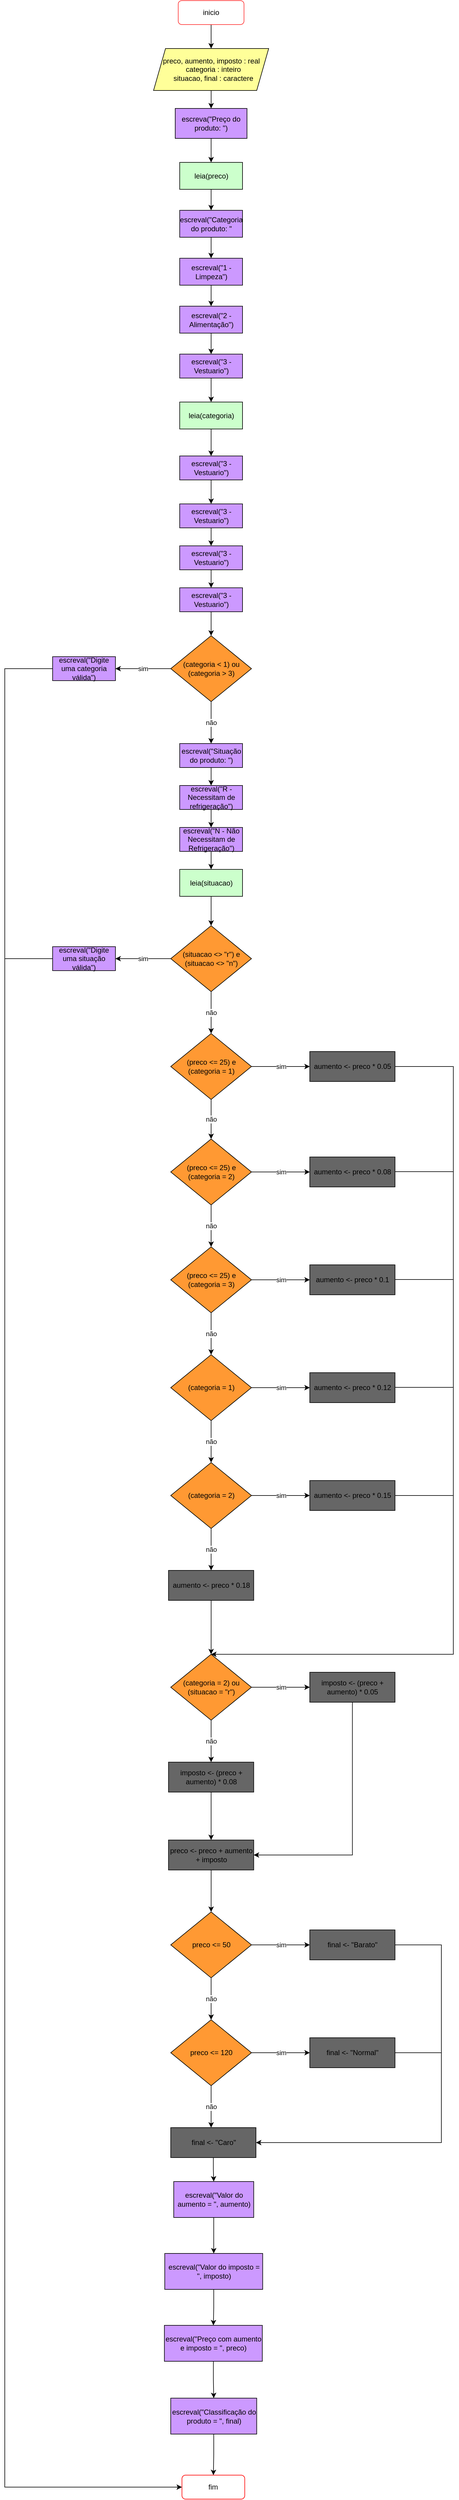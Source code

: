 <mxfile version="17.4.6" type="device"><diagram id="C5RBs43oDa-KdzZeNtuy" name="Page-1"><mxGraphModel dx="1826" dy="816" grid="1" gridSize="10" guides="1" tooltips="1" connect="1" arrows="1" fold="1" page="1" pageScale="1" pageWidth="827" pageHeight="1169" math="0" shadow="0"><root><mxCell id="WIyWlLk6GJQsqaUBKTNV-0"/><mxCell id="WIyWlLk6GJQsqaUBKTNV-1" parent="WIyWlLk6GJQsqaUBKTNV-0"/><mxCell id="Rmo6p_0z2YYrJCCnqHOp-0" value="" style="edgeStyle=orthogonalEdgeStyle;rounded=0;orthogonalLoop=1;jettySize=auto;html=1;" edge="1" parent="WIyWlLk6GJQsqaUBKTNV-1" source="Rmo6p_0z2YYrJCCnqHOp-1" target="Rmo6p_0z2YYrJCCnqHOp-3"><mxGeometry relative="1" as="geometry"/></mxCell><mxCell id="Rmo6p_0z2YYrJCCnqHOp-1" value="inicio" style="rounded=1;whiteSpace=wrap;html=1;strokeColor=#FF3333;" vertex="1" parent="WIyWlLk6GJQsqaUBKTNV-1"><mxGeometry x="340" y="30" width="110" height="40" as="geometry"/></mxCell><mxCell id="Rmo6p_0z2YYrJCCnqHOp-2" value="" style="edgeStyle=orthogonalEdgeStyle;rounded=0;orthogonalLoop=1;jettySize=auto;html=1;" edge="1" parent="WIyWlLk6GJQsqaUBKTNV-1" source="Rmo6p_0z2YYrJCCnqHOp-3" target="Rmo6p_0z2YYrJCCnqHOp-5"><mxGeometry relative="1" as="geometry"/></mxCell><mxCell id="Rmo6p_0z2YYrJCCnqHOp-3" value="&lt;div&gt;preco, aumento, imposto : real&lt;/div&gt;&lt;div&gt;&amp;nbsp; categoria : inteiro&lt;/div&gt;&lt;div&gt;&amp;nbsp; situacao, final : caractere&lt;/div&gt;" style="shape=parallelogram;perimeter=parallelogramPerimeter;whiteSpace=wrap;html=1;fixedSize=1;fillColor=#FFFF99;" vertex="1" parent="WIyWlLk6GJQsqaUBKTNV-1"><mxGeometry x="298.75" y="110" width="192.5" height="70" as="geometry"/></mxCell><mxCell id="Rmo6p_0z2YYrJCCnqHOp-16" value="" style="edgeStyle=orthogonalEdgeStyle;rounded=0;orthogonalLoop=1;jettySize=auto;html=1;" edge="1" parent="WIyWlLk6GJQsqaUBKTNV-1" source="Rmo6p_0z2YYrJCCnqHOp-5" target="Rmo6p_0z2YYrJCCnqHOp-14"><mxGeometry relative="1" as="geometry"/></mxCell><mxCell id="Rmo6p_0z2YYrJCCnqHOp-5" value="escreva(&quot;Preço do produto: &quot;)" style="whiteSpace=wrap;html=1;fillColor=#CC99FF;" vertex="1" parent="WIyWlLk6GJQsqaUBKTNV-1"><mxGeometry x="335" y="210" width="120" height="50" as="geometry"/></mxCell><mxCell id="Rmo6p_0z2YYrJCCnqHOp-9" value="" style="edgeStyle=orthogonalEdgeStyle;rounded=0;orthogonalLoop=1;jettySize=auto;html=1;" edge="1" parent="WIyWlLk6GJQsqaUBKTNV-1" source="Rmo6p_0z2YYrJCCnqHOp-7" target="Rmo6p_0z2YYrJCCnqHOp-8"><mxGeometry relative="1" as="geometry"/></mxCell><mxCell id="Rmo6p_0z2YYrJCCnqHOp-7" value="escreval(&quot;Categoria do produto: &quot;" style="whiteSpace=wrap;html=1;fillColor=#CC99FF;" vertex="1" parent="WIyWlLk6GJQsqaUBKTNV-1"><mxGeometry x="342.5" y="380" width="105" height="45" as="geometry"/></mxCell><mxCell id="Rmo6p_0z2YYrJCCnqHOp-11" value="" style="edgeStyle=orthogonalEdgeStyle;rounded=0;orthogonalLoop=1;jettySize=auto;html=1;" edge="1" parent="WIyWlLk6GJQsqaUBKTNV-1" source="Rmo6p_0z2YYrJCCnqHOp-8" target="Rmo6p_0z2YYrJCCnqHOp-10"><mxGeometry relative="1" as="geometry"/></mxCell><mxCell id="Rmo6p_0z2YYrJCCnqHOp-8" value="escreval(&quot;1 - Limpeza&quot;)" style="whiteSpace=wrap;html=1;fillColor=#CC99FF;" vertex="1" parent="WIyWlLk6GJQsqaUBKTNV-1"><mxGeometry x="342.5" y="460" width="105" height="45" as="geometry"/></mxCell><mxCell id="Rmo6p_0z2YYrJCCnqHOp-13" value="" style="edgeStyle=orthogonalEdgeStyle;rounded=0;orthogonalLoop=1;jettySize=auto;html=1;" edge="1" parent="WIyWlLk6GJQsqaUBKTNV-1" source="Rmo6p_0z2YYrJCCnqHOp-10" target="Rmo6p_0z2YYrJCCnqHOp-12"><mxGeometry relative="1" as="geometry"/></mxCell><mxCell id="Rmo6p_0z2YYrJCCnqHOp-10" value="escreval(&quot;2 - Alimentação&quot;)" style="whiteSpace=wrap;html=1;fillColor=#CC99FF;" vertex="1" parent="WIyWlLk6GJQsqaUBKTNV-1"><mxGeometry x="342.5" y="540" width="105" height="45" as="geometry"/></mxCell><mxCell id="Rmo6p_0z2YYrJCCnqHOp-19" value="" style="edgeStyle=orthogonalEdgeStyle;rounded=0;orthogonalLoop=1;jettySize=auto;html=1;" edge="1" parent="WIyWlLk6GJQsqaUBKTNV-1" source="Rmo6p_0z2YYrJCCnqHOp-12" target="Rmo6p_0z2YYrJCCnqHOp-18"><mxGeometry relative="1" as="geometry"/></mxCell><mxCell id="Rmo6p_0z2YYrJCCnqHOp-12" value="escreval(&quot;3 - Vestuario&quot;)" style="whiteSpace=wrap;html=1;fillColor=#CC99FF;" vertex="1" parent="WIyWlLk6GJQsqaUBKTNV-1"><mxGeometry x="342.5" y="620" width="105" height="40" as="geometry"/></mxCell><mxCell id="Rmo6p_0z2YYrJCCnqHOp-17" value="" style="edgeStyle=orthogonalEdgeStyle;rounded=0;orthogonalLoop=1;jettySize=auto;html=1;" edge="1" parent="WIyWlLk6GJQsqaUBKTNV-1" source="Rmo6p_0z2YYrJCCnqHOp-14" target="Rmo6p_0z2YYrJCCnqHOp-7"><mxGeometry relative="1" as="geometry"/></mxCell><mxCell id="Rmo6p_0z2YYrJCCnqHOp-14" value="leia(preco)" style="whiteSpace=wrap;html=1;fillColor=#CCFFCC;" vertex="1" parent="WIyWlLk6GJQsqaUBKTNV-1"><mxGeometry x="342.5" y="300" width="105" height="45" as="geometry"/></mxCell><mxCell id="Rmo6p_0z2YYrJCCnqHOp-24" value="" style="edgeStyle=orthogonalEdgeStyle;rounded=0;orthogonalLoop=1;jettySize=auto;html=1;" edge="1" parent="WIyWlLk6GJQsqaUBKTNV-1" source="Rmo6p_0z2YYrJCCnqHOp-18" target="Rmo6p_0z2YYrJCCnqHOp-20"><mxGeometry relative="1" as="geometry"/></mxCell><mxCell id="Rmo6p_0z2YYrJCCnqHOp-18" value="leia(categoria)" style="whiteSpace=wrap;html=1;fillColor=#CCFFCC;" vertex="1" parent="WIyWlLk6GJQsqaUBKTNV-1"><mxGeometry x="342.5" y="700" width="105" height="45" as="geometry"/></mxCell><mxCell id="Rmo6p_0z2YYrJCCnqHOp-25" value="" style="edgeStyle=orthogonalEdgeStyle;rounded=0;orthogonalLoop=1;jettySize=auto;html=1;" edge="1" parent="WIyWlLk6GJQsqaUBKTNV-1" source="Rmo6p_0z2YYrJCCnqHOp-20" target="Rmo6p_0z2YYrJCCnqHOp-21"><mxGeometry relative="1" as="geometry"/></mxCell><mxCell id="Rmo6p_0z2YYrJCCnqHOp-20" value="escreval(&quot;3 - Vestuario&quot;)" style="whiteSpace=wrap;html=1;fillColor=#CC99FF;" vertex="1" parent="WIyWlLk6GJQsqaUBKTNV-1"><mxGeometry x="342.5" y="790" width="105" height="40" as="geometry"/></mxCell><mxCell id="Rmo6p_0z2YYrJCCnqHOp-26" value="" style="edgeStyle=orthogonalEdgeStyle;rounded=0;orthogonalLoop=1;jettySize=auto;html=1;" edge="1" parent="WIyWlLk6GJQsqaUBKTNV-1" source="Rmo6p_0z2YYrJCCnqHOp-21" target="Rmo6p_0z2YYrJCCnqHOp-22"><mxGeometry relative="1" as="geometry"/></mxCell><mxCell id="Rmo6p_0z2YYrJCCnqHOp-21" value="escreval(&quot;3 - Vestuario&quot;)" style="whiteSpace=wrap;html=1;fillColor=#CC99FF;" vertex="1" parent="WIyWlLk6GJQsqaUBKTNV-1"><mxGeometry x="342.5" y="870" width="105" height="40" as="geometry"/></mxCell><mxCell id="Rmo6p_0z2YYrJCCnqHOp-27" value="" style="edgeStyle=orthogonalEdgeStyle;rounded=0;orthogonalLoop=1;jettySize=auto;html=1;" edge="1" parent="WIyWlLk6GJQsqaUBKTNV-1" source="Rmo6p_0z2YYrJCCnqHOp-22" target="Rmo6p_0z2YYrJCCnqHOp-23"><mxGeometry relative="1" as="geometry"/></mxCell><mxCell id="Rmo6p_0z2YYrJCCnqHOp-22" value="escreval(&quot;3 - Vestuario&quot;)" style="whiteSpace=wrap;html=1;fillColor=#CC99FF;" vertex="1" parent="WIyWlLk6GJQsqaUBKTNV-1"><mxGeometry x="342.5" y="940" width="105" height="40" as="geometry"/></mxCell><mxCell id="Rmo6p_0z2YYrJCCnqHOp-33" value="" style="edgeStyle=orthogonalEdgeStyle;rounded=0;orthogonalLoop=1;jettySize=auto;html=1;" edge="1" parent="WIyWlLk6GJQsqaUBKTNV-1" source="Rmo6p_0z2YYrJCCnqHOp-23" target="Rmo6p_0z2YYrJCCnqHOp-28"><mxGeometry relative="1" as="geometry"/></mxCell><mxCell id="Rmo6p_0z2YYrJCCnqHOp-23" value="escreval(&quot;3 - Vestuario&quot;)" style="whiteSpace=wrap;html=1;fillColor=#CC99FF;" vertex="1" parent="WIyWlLk6GJQsqaUBKTNV-1"><mxGeometry x="342.5" y="1010" width="105" height="40" as="geometry"/></mxCell><mxCell id="Rmo6p_0z2YYrJCCnqHOp-28" value="(categoria &amp;lt; 1) ou (categoria &amp;gt; 3)" style="rhombus;whiteSpace=wrap;html=1;fillColor=#FF9933;" vertex="1" parent="WIyWlLk6GJQsqaUBKTNV-1"><mxGeometry x="327.5" y="1090" width="135" height="110" as="geometry"/></mxCell><mxCell id="Rmo6p_0z2YYrJCCnqHOp-29" value="" style="endArrow=classic;html=1;rounded=0;exitX=0.5;exitY=1;exitDx=0;exitDy=0;" edge="1" parent="WIyWlLk6GJQsqaUBKTNV-1" source="Rmo6p_0z2YYrJCCnqHOp-28"><mxGeometry relative="1" as="geometry"><mxPoint x="326.0" y="1145.63" as="sourcePoint"/><mxPoint x="395" y="1270" as="targetPoint"/></mxGeometry></mxCell><mxCell id="Rmo6p_0z2YYrJCCnqHOp-30" value="não" style="edgeLabel;resizable=0;html=1;align=center;verticalAlign=middle;" connectable="0" vertex="1" parent="Rmo6p_0z2YYrJCCnqHOp-29"><mxGeometry relative="1" as="geometry"/></mxCell><mxCell id="Rmo6p_0z2YYrJCCnqHOp-31" value="" style="endArrow=classic;html=1;rounded=0;exitX=0;exitY=0.5;exitDx=0;exitDy=0;entryX=1;entryY=0.5;entryDx=0;entryDy=0;" edge="1" parent="WIyWlLk6GJQsqaUBKTNV-1" source="Rmo6p_0z2YYrJCCnqHOp-28" target="Rmo6p_0z2YYrJCCnqHOp-35"><mxGeometry relative="1" as="geometry"><mxPoint x="394.5" y="1200" as="sourcePoint"/><mxPoint x="240" y="1145" as="targetPoint"/><Array as="points"/></mxGeometry></mxCell><mxCell id="Rmo6p_0z2YYrJCCnqHOp-32" value="sim" style="edgeLabel;resizable=0;html=1;align=center;verticalAlign=middle;" connectable="0" vertex="1" parent="Rmo6p_0z2YYrJCCnqHOp-31"><mxGeometry relative="1" as="geometry"/></mxCell><mxCell id="Rmo6p_0z2YYrJCCnqHOp-37" value="" style="edgeStyle=orthogonalEdgeStyle;rounded=0;orthogonalLoop=1;jettySize=auto;html=1;" edge="1" parent="WIyWlLk6GJQsqaUBKTNV-1" source="Rmo6p_0z2YYrJCCnqHOp-34" target="Rmo6p_0z2YYrJCCnqHOp-36"><mxGeometry relative="1" as="geometry"/></mxCell><mxCell id="Rmo6p_0z2YYrJCCnqHOp-34" value="escreval(&quot;Situação do produto: &quot;)" style="whiteSpace=wrap;html=1;fillColor=#CC99FF;" vertex="1" parent="WIyWlLk6GJQsqaUBKTNV-1"><mxGeometry x="342.5" y="1270" width="105" height="40" as="geometry"/></mxCell><mxCell id="Rmo6p_0z2YYrJCCnqHOp-132" style="edgeStyle=orthogonalEdgeStyle;rounded=0;orthogonalLoop=1;jettySize=auto;html=1;entryX=0;entryY=0.5;entryDx=0;entryDy=0;" edge="1" parent="WIyWlLk6GJQsqaUBKTNV-1" source="Rmo6p_0z2YYrJCCnqHOp-35" target="Rmo6p_0z2YYrJCCnqHOp-128"><mxGeometry relative="1" as="geometry"><Array as="points"><mxPoint x="50" y="1145"/><mxPoint x="50" y="4180"/></Array></mxGeometry></mxCell><mxCell id="Rmo6p_0z2YYrJCCnqHOp-35" value="escreval(&quot;Digite uma categoria válida&quot;)" style="whiteSpace=wrap;html=1;fillColor=#CC99FF;" vertex="1" parent="WIyWlLk6GJQsqaUBKTNV-1"><mxGeometry x="130" y="1125" width="105" height="40" as="geometry"/></mxCell><mxCell id="Rmo6p_0z2YYrJCCnqHOp-39" value="" style="edgeStyle=orthogonalEdgeStyle;rounded=0;orthogonalLoop=1;jettySize=auto;html=1;" edge="1" parent="WIyWlLk6GJQsqaUBKTNV-1" source="Rmo6p_0z2YYrJCCnqHOp-36" target="Rmo6p_0z2YYrJCCnqHOp-38"><mxGeometry relative="1" as="geometry"/></mxCell><mxCell id="Rmo6p_0z2YYrJCCnqHOp-36" value="escreval(&quot;R - Necessitam de refrigeração&quot;)" style="whiteSpace=wrap;html=1;fillColor=#CC99FF;" vertex="1" parent="WIyWlLk6GJQsqaUBKTNV-1"><mxGeometry x="342.5" y="1340" width="105" height="40" as="geometry"/></mxCell><mxCell id="Rmo6p_0z2YYrJCCnqHOp-41" value="" style="edgeStyle=orthogonalEdgeStyle;rounded=0;orthogonalLoop=1;jettySize=auto;html=1;" edge="1" parent="WIyWlLk6GJQsqaUBKTNV-1" source="Rmo6p_0z2YYrJCCnqHOp-38" target="Rmo6p_0z2YYrJCCnqHOp-40"><mxGeometry relative="1" as="geometry"/></mxCell><mxCell id="Rmo6p_0z2YYrJCCnqHOp-38" value="escreval(&quot;N - Não Necessitam de Refrigeração&quot;)" style="whiteSpace=wrap;html=1;fillColor=#CC99FF;" vertex="1" parent="WIyWlLk6GJQsqaUBKTNV-1"><mxGeometry x="342.5" y="1410" width="105" height="40" as="geometry"/></mxCell><mxCell id="Rmo6p_0z2YYrJCCnqHOp-47" value="" style="edgeStyle=orthogonalEdgeStyle;rounded=0;orthogonalLoop=1;jettySize=auto;html=1;" edge="1" parent="WIyWlLk6GJQsqaUBKTNV-1" source="Rmo6p_0z2YYrJCCnqHOp-40" target="Rmo6p_0z2YYrJCCnqHOp-42"><mxGeometry relative="1" as="geometry"/></mxCell><mxCell id="Rmo6p_0z2YYrJCCnqHOp-40" value="leia(situacao)" style="whiteSpace=wrap;html=1;fillColor=#CCFFCC;" vertex="1" parent="WIyWlLk6GJQsqaUBKTNV-1"><mxGeometry x="342.5" y="1480" width="105" height="45" as="geometry"/></mxCell><mxCell id="Rmo6p_0z2YYrJCCnqHOp-42" value="(situacao &amp;lt;&amp;gt; &quot;r&quot;) e (situacao &amp;lt;&amp;gt; &quot;n&quot;)" style="rhombus;whiteSpace=wrap;html=1;fillColor=#FF9933;" vertex="1" parent="WIyWlLk6GJQsqaUBKTNV-1"><mxGeometry x="327.5" y="1574" width="135" height="110" as="geometry"/></mxCell><mxCell id="Rmo6p_0z2YYrJCCnqHOp-43" value="" style="endArrow=classic;html=1;rounded=0;exitX=0.5;exitY=1;exitDx=0;exitDy=0;" edge="1" parent="WIyWlLk6GJQsqaUBKTNV-1" source="Rmo6p_0z2YYrJCCnqHOp-42"><mxGeometry relative="1" as="geometry"><mxPoint x="326.0" y="1629.63" as="sourcePoint"/><mxPoint x="395" y="1754" as="targetPoint"/></mxGeometry></mxCell><mxCell id="Rmo6p_0z2YYrJCCnqHOp-44" value="não" style="edgeLabel;resizable=0;html=1;align=center;verticalAlign=middle;" connectable="0" vertex="1" parent="Rmo6p_0z2YYrJCCnqHOp-43"><mxGeometry relative="1" as="geometry"/></mxCell><mxCell id="Rmo6p_0z2YYrJCCnqHOp-45" value="" style="endArrow=classic;html=1;rounded=0;exitX=0;exitY=0.5;exitDx=0;exitDy=0;entryX=1;entryY=0.5;entryDx=0;entryDy=0;" edge="1" parent="WIyWlLk6GJQsqaUBKTNV-1" source="Rmo6p_0z2YYrJCCnqHOp-42" target="Rmo6p_0z2YYrJCCnqHOp-48"><mxGeometry relative="1" as="geometry"><mxPoint x="394.5" y="1684" as="sourcePoint"/><mxPoint x="240" y="1629" as="targetPoint"/><Array as="points"/></mxGeometry></mxCell><mxCell id="Rmo6p_0z2YYrJCCnqHOp-46" value="sim" style="edgeLabel;resizable=0;html=1;align=center;verticalAlign=middle;" connectable="0" vertex="1" parent="Rmo6p_0z2YYrJCCnqHOp-45"><mxGeometry relative="1" as="geometry"/></mxCell><mxCell id="Rmo6p_0z2YYrJCCnqHOp-48" value="escreval(&quot;Digite uma situação válida&quot;)" style="whiteSpace=wrap;html=1;fillColor=#CC99FF;" vertex="1" parent="WIyWlLk6GJQsqaUBKTNV-1"><mxGeometry x="130" y="1609" width="105" height="40" as="geometry"/></mxCell><mxCell id="Rmo6p_0z2YYrJCCnqHOp-49" value="(preco &amp;lt;= 25) e (categoria = 1)" style="rhombus;whiteSpace=wrap;html=1;fillColor=#FF9933;" vertex="1" parent="WIyWlLk6GJQsqaUBKTNV-1"><mxGeometry x="327.5" y="1754" width="135" height="110" as="geometry"/></mxCell><mxCell id="Rmo6p_0z2YYrJCCnqHOp-50" value="" style="endArrow=classic;html=1;rounded=0;exitX=0.5;exitY=1;exitDx=0;exitDy=0;entryX=0.5;entryY=0;entryDx=0;entryDy=0;" edge="1" parent="WIyWlLk6GJQsqaUBKTNV-1" source="Rmo6p_0z2YYrJCCnqHOp-49" target="Rmo6p_0z2YYrJCCnqHOp-55"><mxGeometry relative="1" as="geometry"><mxPoint x="326.0" y="1809.63" as="sourcePoint"/><mxPoint x="395" y="1934" as="targetPoint"/></mxGeometry></mxCell><mxCell id="Rmo6p_0z2YYrJCCnqHOp-51" value="não" style="edgeLabel;resizable=0;html=1;align=center;verticalAlign=middle;" connectable="0" vertex="1" parent="Rmo6p_0z2YYrJCCnqHOp-50"><mxGeometry relative="1" as="geometry"/></mxCell><mxCell id="Rmo6p_0z2YYrJCCnqHOp-52" value="" style="endArrow=classic;html=1;rounded=0;exitX=1;exitY=0.5;exitDx=0;exitDy=0;" edge="1" parent="WIyWlLk6GJQsqaUBKTNV-1" source="Rmo6p_0z2YYrJCCnqHOp-49"><mxGeometry relative="1" as="geometry"><mxPoint x="394.5" y="1864" as="sourcePoint"/><mxPoint x="560" y="1809" as="targetPoint"/><Array as="points"/></mxGeometry></mxCell><mxCell id="Rmo6p_0z2YYrJCCnqHOp-53" value="sim" style="edgeLabel;resizable=0;html=1;align=center;verticalAlign=middle;" connectable="0" vertex="1" parent="Rmo6p_0z2YYrJCCnqHOp-52"><mxGeometry relative="1" as="geometry"/></mxCell><mxCell id="Rmo6p_0z2YYrJCCnqHOp-94" style="edgeStyle=orthogonalEdgeStyle;rounded=0;orthogonalLoop=1;jettySize=auto;html=1;entryX=0.5;entryY=0;entryDx=0;entryDy=0;" edge="1" parent="WIyWlLk6GJQsqaUBKTNV-1" source="Rmo6p_0z2YYrJCCnqHOp-54" target="Rmo6p_0z2YYrJCCnqHOp-86"><mxGeometry relative="1" as="geometry"><Array as="points"><mxPoint x="800" y="1809"/><mxPoint x="800" y="2790"/></Array></mxGeometry></mxCell><mxCell id="Rmo6p_0z2YYrJCCnqHOp-54" value="aumento &amp;lt;- preco * 0.05" style="whiteSpace=wrap;html=1;fillColor=#666666;" vertex="1" parent="WIyWlLk6GJQsqaUBKTNV-1"><mxGeometry x="560" y="1784" width="142.5" height="50" as="geometry"/></mxCell><mxCell id="Rmo6p_0z2YYrJCCnqHOp-55" value="(preco &amp;lt;= 25) e (categoria = 2)" style="rhombus;whiteSpace=wrap;html=1;fillColor=#FF9933;" vertex="1" parent="WIyWlLk6GJQsqaUBKTNV-1"><mxGeometry x="327.5" y="1930" width="135" height="110" as="geometry"/></mxCell><mxCell id="Rmo6p_0z2YYrJCCnqHOp-56" value="" style="endArrow=classic;html=1;rounded=0;exitX=0.5;exitY=1;exitDx=0;exitDy=0;" edge="1" parent="WIyWlLk6GJQsqaUBKTNV-1" source="Rmo6p_0z2YYrJCCnqHOp-55"><mxGeometry relative="1" as="geometry"><mxPoint x="326.0" y="1985.63" as="sourcePoint"/><mxPoint x="395" y="2110" as="targetPoint"/></mxGeometry></mxCell><mxCell id="Rmo6p_0z2YYrJCCnqHOp-57" value="não" style="edgeLabel;resizable=0;html=1;align=center;verticalAlign=middle;" connectable="0" vertex="1" parent="Rmo6p_0z2YYrJCCnqHOp-56"><mxGeometry relative="1" as="geometry"/></mxCell><mxCell id="Rmo6p_0z2YYrJCCnqHOp-58" value="" style="endArrow=classic;html=1;rounded=0;exitX=1;exitY=0.5;exitDx=0;exitDy=0;" edge="1" parent="WIyWlLk6GJQsqaUBKTNV-1" source="Rmo6p_0z2YYrJCCnqHOp-55"><mxGeometry relative="1" as="geometry"><mxPoint x="394.5" y="2040" as="sourcePoint"/><mxPoint x="560" y="1985" as="targetPoint"/><Array as="points"/></mxGeometry></mxCell><mxCell id="Rmo6p_0z2YYrJCCnqHOp-59" value="sim" style="edgeLabel;resizable=0;html=1;align=center;verticalAlign=middle;" connectable="0" vertex="1" parent="Rmo6p_0z2YYrJCCnqHOp-58"><mxGeometry relative="1" as="geometry"/></mxCell><mxCell id="Rmo6p_0z2YYrJCCnqHOp-60" value="aumento &amp;lt;- preco * 0.08" style="whiteSpace=wrap;html=1;fillColor=#666666;" vertex="1" parent="WIyWlLk6GJQsqaUBKTNV-1"><mxGeometry x="560" y="1960" width="142.5" height="50" as="geometry"/></mxCell><mxCell id="Rmo6p_0z2YYrJCCnqHOp-61" value="(preco &amp;lt;= 25) e (categoria = 3)" style="rhombus;whiteSpace=wrap;html=1;fillColor=#FF9933;" vertex="1" parent="WIyWlLk6GJQsqaUBKTNV-1"><mxGeometry x="327.5" y="2110" width="135" height="110" as="geometry"/></mxCell><mxCell id="Rmo6p_0z2YYrJCCnqHOp-62" value="" style="endArrow=classic;html=1;rounded=0;exitX=0.5;exitY=1;exitDx=0;exitDy=0;" edge="1" parent="WIyWlLk6GJQsqaUBKTNV-1" source="Rmo6p_0z2YYrJCCnqHOp-61"><mxGeometry relative="1" as="geometry"><mxPoint x="326.0" y="2165.63" as="sourcePoint"/><mxPoint x="395" y="2290" as="targetPoint"/></mxGeometry></mxCell><mxCell id="Rmo6p_0z2YYrJCCnqHOp-63" value="não" style="edgeLabel;resizable=0;html=1;align=center;verticalAlign=middle;" connectable="0" vertex="1" parent="Rmo6p_0z2YYrJCCnqHOp-62"><mxGeometry relative="1" as="geometry"/></mxCell><mxCell id="Rmo6p_0z2YYrJCCnqHOp-64" value="" style="endArrow=classic;html=1;rounded=0;exitX=1;exitY=0.5;exitDx=0;exitDy=0;" edge="1" parent="WIyWlLk6GJQsqaUBKTNV-1" source="Rmo6p_0z2YYrJCCnqHOp-61"><mxGeometry relative="1" as="geometry"><mxPoint x="394.5" y="2220" as="sourcePoint"/><mxPoint x="560" y="2165" as="targetPoint"/><Array as="points"/></mxGeometry></mxCell><mxCell id="Rmo6p_0z2YYrJCCnqHOp-65" value="sim" style="edgeLabel;resizable=0;html=1;align=center;verticalAlign=middle;" connectable="0" vertex="1" parent="Rmo6p_0z2YYrJCCnqHOp-64"><mxGeometry relative="1" as="geometry"/></mxCell><mxCell id="Rmo6p_0z2YYrJCCnqHOp-66" value="aumento &amp;lt;- preco * 0.1" style="whiteSpace=wrap;html=1;fillColor=#666666;" vertex="1" parent="WIyWlLk6GJQsqaUBKTNV-1"><mxGeometry x="560" y="2140" width="142.5" height="50" as="geometry"/></mxCell><mxCell id="Rmo6p_0z2YYrJCCnqHOp-67" value="(categoria = 1)" style="rhombus;whiteSpace=wrap;html=1;fillColor=#FF9933;" vertex="1" parent="WIyWlLk6GJQsqaUBKTNV-1"><mxGeometry x="327.5" y="2290" width="135" height="110" as="geometry"/></mxCell><mxCell id="Rmo6p_0z2YYrJCCnqHOp-68" value="" style="endArrow=classic;html=1;rounded=0;exitX=0.5;exitY=1;exitDx=0;exitDy=0;" edge="1" parent="WIyWlLk6GJQsqaUBKTNV-1" source="Rmo6p_0z2YYrJCCnqHOp-67"><mxGeometry relative="1" as="geometry"><mxPoint x="326.0" y="2345.63" as="sourcePoint"/><mxPoint x="395" y="2470" as="targetPoint"/></mxGeometry></mxCell><mxCell id="Rmo6p_0z2YYrJCCnqHOp-69" value="não" style="edgeLabel;resizable=0;html=1;align=center;verticalAlign=middle;" connectable="0" vertex="1" parent="Rmo6p_0z2YYrJCCnqHOp-68"><mxGeometry relative="1" as="geometry"/></mxCell><mxCell id="Rmo6p_0z2YYrJCCnqHOp-70" value="" style="endArrow=classic;html=1;rounded=0;exitX=1;exitY=0.5;exitDx=0;exitDy=0;" edge="1" parent="WIyWlLk6GJQsqaUBKTNV-1" source="Rmo6p_0z2YYrJCCnqHOp-67"><mxGeometry relative="1" as="geometry"><mxPoint x="394.5" y="2400" as="sourcePoint"/><mxPoint x="560" y="2345" as="targetPoint"/><Array as="points"/></mxGeometry></mxCell><mxCell id="Rmo6p_0z2YYrJCCnqHOp-71" value="sim" style="edgeLabel;resizable=0;html=1;align=center;verticalAlign=middle;" connectable="0" vertex="1" parent="Rmo6p_0z2YYrJCCnqHOp-70"><mxGeometry relative="1" as="geometry"/></mxCell><mxCell id="Rmo6p_0z2YYrJCCnqHOp-72" value="aumento &amp;lt;- preco * 0.12" style="whiteSpace=wrap;html=1;fillColor=#666666;" vertex="1" parent="WIyWlLk6GJQsqaUBKTNV-1"><mxGeometry x="560" y="2320" width="142.5" height="50" as="geometry"/></mxCell><mxCell id="Rmo6p_0z2YYrJCCnqHOp-73" value="(categoria = 2)" style="rhombus;whiteSpace=wrap;html=1;fillColor=#FF9933;" vertex="1" parent="WIyWlLk6GJQsqaUBKTNV-1"><mxGeometry x="327.5" y="2470" width="135" height="110" as="geometry"/></mxCell><mxCell id="Rmo6p_0z2YYrJCCnqHOp-74" value="" style="endArrow=classic;html=1;rounded=0;exitX=0.5;exitY=1;exitDx=0;exitDy=0;" edge="1" parent="WIyWlLk6GJQsqaUBKTNV-1" source="Rmo6p_0z2YYrJCCnqHOp-73"><mxGeometry relative="1" as="geometry"><mxPoint x="326.0" y="2525.63" as="sourcePoint"/><mxPoint x="395" y="2650" as="targetPoint"/></mxGeometry></mxCell><mxCell id="Rmo6p_0z2YYrJCCnqHOp-75" value="não" style="edgeLabel;resizable=0;html=1;align=center;verticalAlign=middle;" connectable="0" vertex="1" parent="Rmo6p_0z2YYrJCCnqHOp-74"><mxGeometry relative="1" as="geometry"/></mxCell><mxCell id="Rmo6p_0z2YYrJCCnqHOp-76" value="" style="endArrow=classic;html=1;rounded=0;exitX=1;exitY=0.5;exitDx=0;exitDy=0;" edge="1" parent="WIyWlLk6GJQsqaUBKTNV-1" source="Rmo6p_0z2YYrJCCnqHOp-73"><mxGeometry relative="1" as="geometry"><mxPoint x="394.5" y="2580" as="sourcePoint"/><mxPoint x="560" y="2525" as="targetPoint"/><Array as="points"/></mxGeometry></mxCell><mxCell id="Rmo6p_0z2YYrJCCnqHOp-77" value="sim" style="edgeLabel;resizable=0;html=1;align=center;verticalAlign=middle;" connectable="0" vertex="1" parent="Rmo6p_0z2YYrJCCnqHOp-76"><mxGeometry relative="1" as="geometry"/></mxCell><mxCell id="Rmo6p_0z2YYrJCCnqHOp-78" value="aumento &amp;lt;- preco * 0.15" style="whiteSpace=wrap;html=1;fillColor=#666666;" vertex="1" parent="WIyWlLk6GJQsqaUBKTNV-1"><mxGeometry x="560" y="2500" width="142.5" height="50" as="geometry"/></mxCell><mxCell id="Rmo6p_0z2YYrJCCnqHOp-93" value="" style="edgeStyle=orthogonalEdgeStyle;rounded=0;orthogonalLoop=1;jettySize=auto;html=1;" edge="1" parent="WIyWlLk6GJQsqaUBKTNV-1" source="Rmo6p_0z2YYrJCCnqHOp-85" target="Rmo6p_0z2YYrJCCnqHOp-86"><mxGeometry relative="1" as="geometry"/></mxCell><mxCell id="Rmo6p_0z2YYrJCCnqHOp-85" value="aumento &amp;lt;- preco * 0.18" style="whiteSpace=wrap;html=1;fillColor=#666666;" vertex="1" parent="WIyWlLk6GJQsqaUBKTNV-1"><mxGeometry x="323.75" y="2650" width="142.5" height="50" as="geometry"/></mxCell><mxCell id="Rmo6p_0z2YYrJCCnqHOp-86" value="(categoria = 2) ou (situacao = &quot;r&quot;)" style="rhombus;whiteSpace=wrap;html=1;fillColor=#FF9933;" vertex="1" parent="WIyWlLk6GJQsqaUBKTNV-1"><mxGeometry x="327.5" y="2790" width="135" height="110" as="geometry"/></mxCell><mxCell id="Rmo6p_0z2YYrJCCnqHOp-87" value="" style="endArrow=classic;html=1;rounded=0;exitX=0.5;exitY=1;exitDx=0;exitDy=0;" edge="1" parent="WIyWlLk6GJQsqaUBKTNV-1" source="Rmo6p_0z2YYrJCCnqHOp-86"><mxGeometry relative="1" as="geometry"><mxPoint x="326.0" y="2845.63" as="sourcePoint"/><mxPoint x="395" y="2970" as="targetPoint"/></mxGeometry></mxCell><mxCell id="Rmo6p_0z2YYrJCCnqHOp-88" value="não" style="edgeLabel;resizable=0;html=1;align=center;verticalAlign=middle;" connectable="0" vertex="1" parent="Rmo6p_0z2YYrJCCnqHOp-87"><mxGeometry relative="1" as="geometry"/></mxCell><mxCell id="Rmo6p_0z2YYrJCCnqHOp-89" value="" style="endArrow=classic;html=1;rounded=0;exitX=1;exitY=0.5;exitDx=0;exitDy=0;" edge="1" parent="WIyWlLk6GJQsqaUBKTNV-1" source="Rmo6p_0z2YYrJCCnqHOp-86"><mxGeometry relative="1" as="geometry"><mxPoint x="394.5" y="2900" as="sourcePoint"/><mxPoint x="560" y="2845" as="targetPoint"/><Array as="points"/></mxGeometry></mxCell><mxCell id="Rmo6p_0z2YYrJCCnqHOp-90" value="sim" style="edgeLabel;resizable=0;html=1;align=center;verticalAlign=middle;" connectable="0" vertex="1" parent="Rmo6p_0z2YYrJCCnqHOp-89"><mxGeometry relative="1" as="geometry"/></mxCell><mxCell id="Rmo6p_0z2YYrJCCnqHOp-135" style="edgeStyle=orthogonalEdgeStyle;rounded=0;orthogonalLoop=1;jettySize=auto;html=1;entryX=1;entryY=0.5;entryDx=0;entryDy=0;" edge="1" parent="WIyWlLk6GJQsqaUBKTNV-1" source="Rmo6p_0z2YYrJCCnqHOp-91" target="Rmo6p_0z2YYrJCCnqHOp-103"><mxGeometry relative="1" as="geometry"><Array as="points"><mxPoint x="631" y="3125"/></Array></mxGeometry></mxCell><mxCell id="Rmo6p_0z2YYrJCCnqHOp-91" value="imposto &amp;lt;- (preco + aumento) * 0.05" style="whiteSpace=wrap;html=1;fillColor=#666666;" vertex="1" parent="WIyWlLk6GJQsqaUBKTNV-1"><mxGeometry x="560" y="2820" width="142.5" height="50" as="geometry"/></mxCell><mxCell id="Rmo6p_0z2YYrJCCnqHOp-104" value="" style="edgeStyle=orthogonalEdgeStyle;rounded=0;orthogonalLoop=1;jettySize=auto;html=1;" edge="1" parent="WIyWlLk6GJQsqaUBKTNV-1" source="Rmo6p_0z2YYrJCCnqHOp-92" target="Rmo6p_0z2YYrJCCnqHOp-103"><mxGeometry relative="1" as="geometry"/></mxCell><mxCell id="Rmo6p_0z2YYrJCCnqHOp-92" value="imposto &amp;lt;- (preco + aumento) * 0.08" style="whiteSpace=wrap;html=1;fillColor=#666666;" vertex="1" parent="WIyWlLk6GJQsqaUBKTNV-1"><mxGeometry x="323.75" y="2970" width="142.5" height="50" as="geometry"/></mxCell><mxCell id="Rmo6p_0z2YYrJCCnqHOp-98" value="" style="endArrow=none;html=1;rounded=0;exitX=1;exitY=0.5;exitDx=0;exitDy=0;" edge="1" parent="WIyWlLk6GJQsqaUBKTNV-1" source="Rmo6p_0z2YYrJCCnqHOp-78"><mxGeometry width="50" height="50" relative="1" as="geometry"><mxPoint x="390" y="2510" as="sourcePoint"/><mxPoint x="800" y="2525" as="targetPoint"/></mxGeometry></mxCell><mxCell id="Rmo6p_0z2YYrJCCnqHOp-99" value="" style="endArrow=none;html=1;rounded=0;exitX=1;exitY=0.5;exitDx=0;exitDy=0;" edge="1" parent="WIyWlLk6GJQsqaUBKTNV-1"><mxGeometry width="50" height="50" relative="1" as="geometry"><mxPoint x="702.5" y="2344.5" as="sourcePoint"/><mxPoint x="800" y="2344.5" as="targetPoint"/></mxGeometry></mxCell><mxCell id="Rmo6p_0z2YYrJCCnqHOp-100" value="" style="endArrow=none;html=1;rounded=0;exitX=1;exitY=0.5;exitDx=0;exitDy=0;" edge="1" parent="WIyWlLk6GJQsqaUBKTNV-1"><mxGeometry width="50" height="50" relative="1" as="geometry"><mxPoint x="702.5" y="2164.5" as="sourcePoint"/><mxPoint x="800" y="2164.5" as="targetPoint"/></mxGeometry></mxCell><mxCell id="Rmo6p_0z2YYrJCCnqHOp-101" value="" style="endArrow=none;html=1;rounded=0;exitX=1;exitY=0.5;exitDx=0;exitDy=0;" edge="1" parent="WIyWlLk6GJQsqaUBKTNV-1"><mxGeometry width="50" height="50" relative="1" as="geometry"><mxPoint x="702.5" y="1984.5" as="sourcePoint"/><mxPoint x="800" y="1984.5" as="targetPoint"/></mxGeometry></mxCell><mxCell id="Rmo6p_0z2YYrJCCnqHOp-112" value="" style="edgeStyle=orthogonalEdgeStyle;rounded=0;orthogonalLoop=1;jettySize=auto;html=1;" edge="1" parent="WIyWlLk6GJQsqaUBKTNV-1" source="Rmo6p_0z2YYrJCCnqHOp-103" target="Rmo6p_0z2YYrJCCnqHOp-105"><mxGeometry relative="1" as="geometry"/></mxCell><mxCell id="Rmo6p_0z2YYrJCCnqHOp-103" value="preco &amp;lt;- preco + aumento + imposto" style="whiteSpace=wrap;html=1;fillColor=#666666;" vertex="1" parent="WIyWlLk6GJQsqaUBKTNV-1"><mxGeometry x="323.75" y="3100" width="142.5" height="50" as="geometry"/></mxCell><mxCell id="Rmo6p_0z2YYrJCCnqHOp-105" value="preco &amp;lt;= 50" style="rhombus;whiteSpace=wrap;html=1;fillColor=#FF9933;" vertex="1" parent="WIyWlLk6GJQsqaUBKTNV-1"><mxGeometry x="327.5" y="3220" width="135" height="110" as="geometry"/></mxCell><mxCell id="Rmo6p_0z2YYrJCCnqHOp-106" value="" style="endArrow=classic;html=1;rounded=0;exitX=0.5;exitY=1;exitDx=0;exitDy=0;" edge="1" parent="WIyWlLk6GJQsqaUBKTNV-1" source="Rmo6p_0z2YYrJCCnqHOp-105"><mxGeometry relative="1" as="geometry"><mxPoint x="326.0" y="3275.63" as="sourcePoint"/><mxPoint x="395" y="3400" as="targetPoint"/></mxGeometry></mxCell><mxCell id="Rmo6p_0z2YYrJCCnqHOp-107" value="não" style="edgeLabel;resizable=0;html=1;align=center;verticalAlign=middle;" connectable="0" vertex="1" parent="Rmo6p_0z2YYrJCCnqHOp-106"><mxGeometry relative="1" as="geometry"/></mxCell><mxCell id="Rmo6p_0z2YYrJCCnqHOp-108" value="" style="endArrow=classic;html=1;rounded=0;exitX=1;exitY=0.5;exitDx=0;exitDy=0;" edge="1" parent="WIyWlLk6GJQsqaUBKTNV-1" source="Rmo6p_0z2YYrJCCnqHOp-105"><mxGeometry relative="1" as="geometry"><mxPoint x="394.5" y="3330" as="sourcePoint"/><mxPoint x="560" y="3275" as="targetPoint"/><Array as="points"/></mxGeometry></mxCell><mxCell id="Rmo6p_0z2YYrJCCnqHOp-109" value="sim" style="edgeLabel;resizable=0;html=1;align=center;verticalAlign=middle;" connectable="0" vertex="1" parent="Rmo6p_0z2YYrJCCnqHOp-108"><mxGeometry relative="1" as="geometry"/></mxCell><mxCell id="Rmo6p_0z2YYrJCCnqHOp-130" style="edgeStyle=orthogonalEdgeStyle;rounded=0;orthogonalLoop=1;jettySize=auto;html=1;entryX=1;entryY=0.5;entryDx=0;entryDy=0;" edge="1" parent="WIyWlLk6GJQsqaUBKTNV-1" source="Rmo6p_0z2YYrJCCnqHOp-110" target="Rmo6p_0z2YYrJCCnqHOp-119"><mxGeometry relative="1" as="geometry"><Array as="points"><mxPoint x="780" y="3275"/><mxPoint x="780" y="3605"/></Array></mxGeometry></mxCell><mxCell id="Rmo6p_0z2YYrJCCnqHOp-110" value="final &amp;lt;- &quot;Barato&quot;" style="whiteSpace=wrap;html=1;fillColor=#666666;" vertex="1" parent="WIyWlLk6GJQsqaUBKTNV-1"><mxGeometry x="560" y="3250" width="142.5" height="50" as="geometry"/></mxCell><mxCell id="Rmo6p_0z2YYrJCCnqHOp-113" value="preco &amp;lt;= 120" style="rhombus;whiteSpace=wrap;html=1;fillColor=#FF9933;" vertex="1" parent="WIyWlLk6GJQsqaUBKTNV-1"><mxGeometry x="327.5" y="3400" width="135" height="110" as="geometry"/></mxCell><mxCell id="Rmo6p_0z2YYrJCCnqHOp-114" value="" style="endArrow=classic;html=1;rounded=0;exitX=0.5;exitY=1;exitDx=0;exitDy=0;" edge="1" parent="WIyWlLk6GJQsqaUBKTNV-1" source="Rmo6p_0z2YYrJCCnqHOp-113"><mxGeometry relative="1" as="geometry"><mxPoint x="326.0" y="3455.63" as="sourcePoint"/><mxPoint x="395" y="3580" as="targetPoint"/></mxGeometry></mxCell><mxCell id="Rmo6p_0z2YYrJCCnqHOp-115" value="não" style="edgeLabel;resizable=0;html=1;align=center;verticalAlign=middle;" connectable="0" vertex="1" parent="Rmo6p_0z2YYrJCCnqHOp-114"><mxGeometry relative="1" as="geometry"/></mxCell><mxCell id="Rmo6p_0z2YYrJCCnqHOp-116" value="" style="endArrow=classic;html=1;rounded=0;exitX=1;exitY=0.5;exitDx=0;exitDy=0;" edge="1" parent="WIyWlLk6GJQsqaUBKTNV-1" source="Rmo6p_0z2YYrJCCnqHOp-113"><mxGeometry relative="1" as="geometry"><mxPoint x="394.5" y="3510" as="sourcePoint"/><mxPoint x="560" y="3455" as="targetPoint"/><Array as="points"/></mxGeometry></mxCell><mxCell id="Rmo6p_0z2YYrJCCnqHOp-117" value="sim" style="edgeLabel;resizable=0;html=1;align=center;verticalAlign=middle;" connectable="0" vertex="1" parent="Rmo6p_0z2YYrJCCnqHOp-116"><mxGeometry relative="1" as="geometry"/></mxCell><mxCell id="Rmo6p_0z2YYrJCCnqHOp-118" value="final &amp;lt;- &quot;Normal&quot;" style="whiteSpace=wrap;html=1;fillColor=#666666;" vertex="1" parent="WIyWlLk6GJQsqaUBKTNV-1"><mxGeometry x="560" y="3430" width="142.5" height="50" as="geometry"/></mxCell><mxCell id="Rmo6p_0z2YYrJCCnqHOp-121" value="" style="edgeStyle=orthogonalEdgeStyle;rounded=0;orthogonalLoop=1;jettySize=auto;html=1;" edge="1" parent="WIyWlLk6GJQsqaUBKTNV-1" source="Rmo6p_0z2YYrJCCnqHOp-119" target="Rmo6p_0z2YYrJCCnqHOp-120"><mxGeometry relative="1" as="geometry"/></mxCell><mxCell id="Rmo6p_0z2YYrJCCnqHOp-119" value="final &amp;lt;- &quot;Caro&quot;" style="whiteSpace=wrap;html=1;fillColor=#666666;" vertex="1" parent="WIyWlLk6GJQsqaUBKTNV-1"><mxGeometry x="327.5" y="3580" width="142.5" height="50" as="geometry"/></mxCell><mxCell id="Rmo6p_0z2YYrJCCnqHOp-123" value="" style="edgeStyle=orthogonalEdgeStyle;rounded=0;orthogonalLoop=1;jettySize=auto;html=1;" edge="1" parent="WIyWlLk6GJQsqaUBKTNV-1" source="Rmo6p_0z2YYrJCCnqHOp-120" target="Rmo6p_0z2YYrJCCnqHOp-122"><mxGeometry relative="1" as="geometry"/></mxCell><mxCell id="Rmo6p_0z2YYrJCCnqHOp-120" value="escreval(&quot;Valor do aumento = &quot;, aumento)" style="whiteSpace=wrap;html=1;fillColor=#CC99FF;" vertex="1" parent="WIyWlLk6GJQsqaUBKTNV-1"><mxGeometry x="332.5" y="3670" width="133.75" height="60" as="geometry"/></mxCell><mxCell id="Rmo6p_0z2YYrJCCnqHOp-125" value="" style="edgeStyle=orthogonalEdgeStyle;rounded=0;orthogonalLoop=1;jettySize=auto;html=1;" edge="1" parent="WIyWlLk6GJQsqaUBKTNV-1" source="Rmo6p_0z2YYrJCCnqHOp-122" target="Rmo6p_0z2YYrJCCnqHOp-124"><mxGeometry relative="1" as="geometry"/></mxCell><mxCell id="Rmo6p_0z2YYrJCCnqHOp-122" value="escreval(&quot;Valor do imposto = &quot;, imposto)" style="whiteSpace=wrap;html=1;fillColor=#CC99FF;" vertex="1" parent="WIyWlLk6GJQsqaUBKTNV-1"><mxGeometry x="317.5" y="3790" width="163.75" height="60" as="geometry"/></mxCell><mxCell id="Rmo6p_0z2YYrJCCnqHOp-127" value="" style="edgeStyle=orthogonalEdgeStyle;rounded=0;orthogonalLoop=1;jettySize=auto;html=1;" edge="1" parent="WIyWlLk6GJQsqaUBKTNV-1" source="Rmo6p_0z2YYrJCCnqHOp-124" target="Rmo6p_0z2YYrJCCnqHOp-126"><mxGeometry relative="1" as="geometry"/></mxCell><mxCell id="Rmo6p_0z2YYrJCCnqHOp-124" value="escreval(&quot;Preço com aumento e imposto = &quot;, preco)" style="whiteSpace=wrap;html=1;fillColor=#CC99FF;" vertex="1" parent="WIyWlLk6GJQsqaUBKTNV-1"><mxGeometry x="316.88" y="3910" width="163.75" height="60" as="geometry"/></mxCell><mxCell id="Rmo6p_0z2YYrJCCnqHOp-129" value="" style="edgeStyle=orthogonalEdgeStyle;rounded=0;orthogonalLoop=1;jettySize=auto;html=1;" edge="1" parent="WIyWlLk6GJQsqaUBKTNV-1" source="Rmo6p_0z2YYrJCCnqHOp-126" target="Rmo6p_0z2YYrJCCnqHOp-128"><mxGeometry relative="1" as="geometry"/></mxCell><mxCell id="Rmo6p_0z2YYrJCCnqHOp-126" value="escreval(&quot;Classificação do produto = &quot;, final)" style="whiteSpace=wrap;html=1;fillColor=#CC99FF;" vertex="1" parent="WIyWlLk6GJQsqaUBKTNV-1"><mxGeometry x="327.5" y="4031.5" width="143.75" height="60" as="geometry"/></mxCell><mxCell id="Rmo6p_0z2YYrJCCnqHOp-128" value="fim" style="rounded=1;whiteSpace=wrap;html=1;fillColor=none;strokeColor=#FF0000;" vertex="1" parent="WIyWlLk6GJQsqaUBKTNV-1"><mxGeometry x="346.25" y="4160" width="105" height="40" as="geometry"/></mxCell><mxCell id="Rmo6p_0z2YYrJCCnqHOp-131" value="" style="endArrow=none;html=1;rounded=0;exitX=1;exitY=0.5;exitDx=0;exitDy=0;" edge="1" parent="WIyWlLk6GJQsqaUBKTNV-1" source="Rmo6p_0z2YYrJCCnqHOp-118"><mxGeometry width="50" height="50" relative="1" as="geometry"><mxPoint x="390" y="3420" as="sourcePoint"/><mxPoint x="780" y="3455" as="targetPoint"/></mxGeometry></mxCell><mxCell id="Rmo6p_0z2YYrJCCnqHOp-134" value="" style="endArrow=none;html=1;rounded=0;exitX=0;exitY=0.5;exitDx=0;exitDy=0;" edge="1" parent="WIyWlLk6GJQsqaUBKTNV-1" source="Rmo6p_0z2YYrJCCnqHOp-48"><mxGeometry width="50" height="50" relative="1" as="geometry"><mxPoint x="390" y="1820" as="sourcePoint"/><mxPoint x="50" y="1629" as="targetPoint"/></mxGeometry></mxCell></root></mxGraphModel></diagram></mxfile>